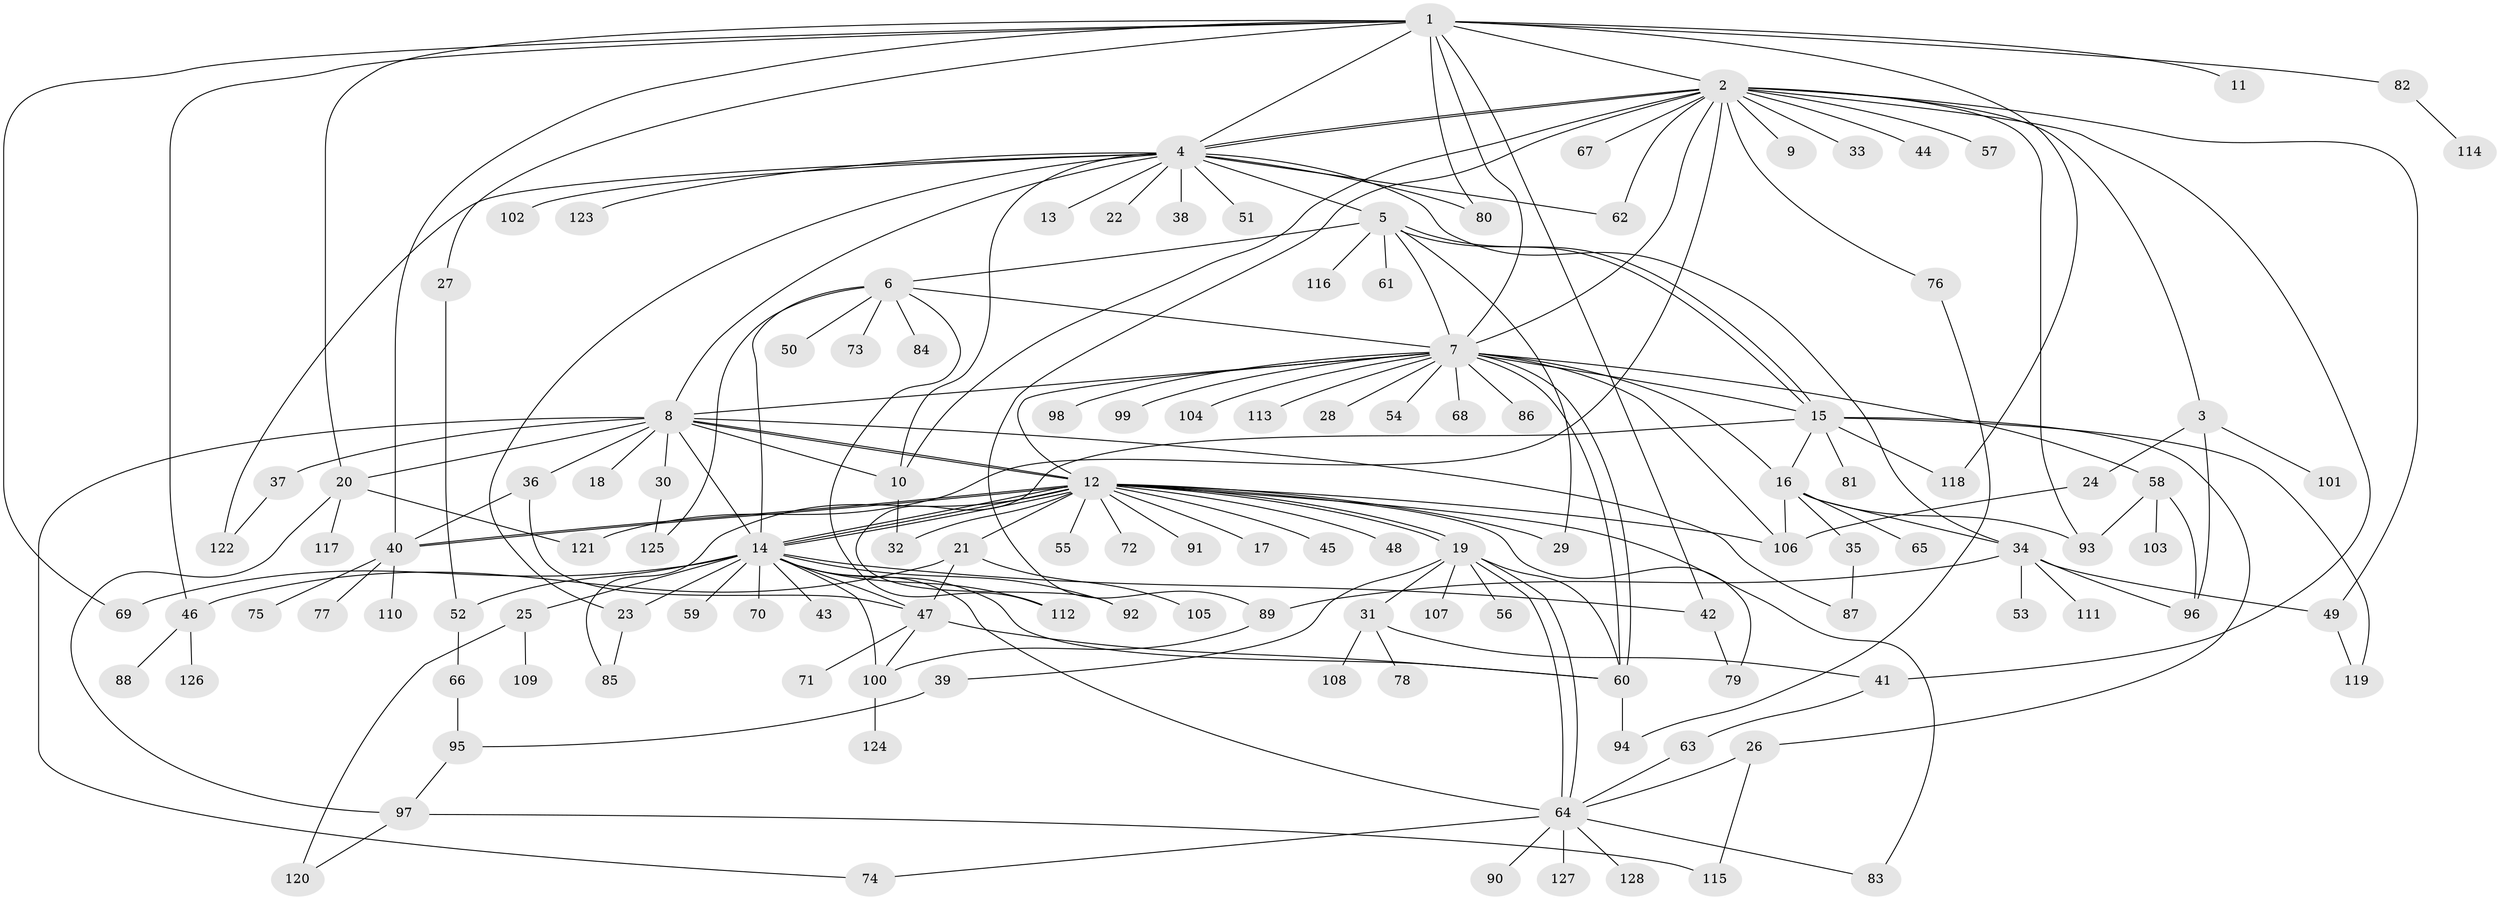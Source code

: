 // coarse degree distribution, {13: 0.010101010101010102, 17: 0.020202020202020204, 4: 0.04040404040404041, 16: 0.010101010101010102, 7: 0.04040404040404041, 18: 0.010101010101010102, 25: 0.010101010101010102, 1: 0.48484848484848486, 3: 0.12121212121212122, 9: 0.010101010101010102, 5: 0.030303030303030304, 6: 0.020202020202020204, 2: 0.1717171717171717, 8: 0.010101010101010102, 10: 0.010101010101010102}
// Generated by graph-tools (version 1.1) at 2025/23/03/03/25 07:23:50]
// undirected, 128 vertices, 198 edges
graph export_dot {
graph [start="1"]
  node [color=gray90,style=filled];
  1;
  2;
  3;
  4;
  5;
  6;
  7;
  8;
  9;
  10;
  11;
  12;
  13;
  14;
  15;
  16;
  17;
  18;
  19;
  20;
  21;
  22;
  23;
  24;
  25;
  26;
  27;
  28;
  29;
  30;
  31;
  32;
  33;
  34;
  35;
  36;
  37;
  38;
  39;
  40;
  41;
  42;
  43;
  44;
  45;
  46;
  47;
  48;
  49;
  50;
  51;
  52;
  53;
  54;
  55;
  56;
  57;
  58;
  59;
  60;
  61;
  62;
  63;
  64;
  65;
  66;
  67;
  68;
  69;
  70;
  71;
  72;
  73;
  74;
  75;
  76;
  77;
  78;
  79;
  80;
  81;
  82;
  83;
  84;
  85;
  86;
  87;
  88;
  89;
  90;
  91;
  92;
  93;
  94;
  95;
  96;
  97;
  98;
  99;
  100;
  101;
  102;
  103;
  104;
  105;
  106;
  107;
  108;
  109;
  110;
  111;
  112;
  113;
  114;
  115;
  116;
  117;
  118;
  119;
  120;
  121;
  122;
  123;
  124;
  125;
  126;
  127;
  128;
  1 -- 2;
  1 -- 4;
  1 -- 7;
  1 -- 11;
  1 -- 20;
  1 -- 27;
  1 -- 40;
  1 -- 42;
  1 -- 46;
  1 -- 69;
  1 -- 80;
  1 -- 82;
  1 -- 118;
  2 -- 3;
  2 -- 4;
  2 -- 4;
  2 -- 7;
  2 -- 9;
  2 -- 10;
  2 -- 33;
  2 -- 41;
  2 -- 44;
  2 -- 49;
  2 -- 57;
  2 -- 62;
  2 -- 67;
  2 -- 76;
  2 -- 89;
  2 -- 93;
  2 -- 121;
  3 -- 24;
  3 -- 96;
  3 -- 101;
  4 -- 5;
  4 -- 8;
  4 -- 10;
  4 -- 13;
  4 -- 22;
  4 -- 23;
  4 -- 34;
  4 -- 38;
  4 -- 51;
  4 -- 62;
  4 -- 80;
  4 -- 102;
  4 -- 122;
  4 -- 123;
  5 -- 6;
  5 -- 7;
  5 -- 15;
  5 -- 15;
  5 -- 29;
  5 -- 61;
  5 -- 116;
  6 -- 7;
  6 -- 14;
  6 -- 50;
  6 -- 73;
  6 -- 84;
  6 -- 112;
  6 -- 125;
  7 -- 8;
  7 -- 12;
  7 -- 15;
  7 -- 16;
  7 -- 28;
  7 -- 54;
  7 -- 58;
  7 -- 60;
  7 -- 60;
  7 -- 68;
  7 -- 86;
  7 -- 98;
  7 -- 99;
  7 -- 104;
  7 -- 106;
  7 -- 113;
  8 -- 10;
  8 -- 12;
  8 -- 12;
  8 -- 14;
  8 -- 18;
  8 -- 20;
  8 -- 30;
  8 -- 36;
  8 -- 37;
  8 -- 74;
  8 -- 87;
  10 -- 32;
  12 -- 14;
  12 -- 14;
  12 -- 14;
  12 -- 17;
  12 -- 19;
  12 -- 19;
  12 -- 21;
  12 -- 29;
  12 -- 32;
  12 -- 40;
  12 -- 40;
  12 -- 45;
  12 -- 48;
  12 -- 55;
  12 -- 72;
  12 -- 79;
  12 -- 83;
  12 -- 85;
  12 -- 91;
  12 -- 106;
  14 -- 23;
  14 -- 25;
  14 -- 42;
  14 -- 43;
  14 -- 47;
  14 -- 52;
  14 -- 59;
  14 -- 60;
  14 -- 64;
  14 -- 69;
  14 -- 70;
  14 -- 92;
  14 -- 100;
  14 -- 112;
  15 -- 16;
  15 -- 26;
  15 -- 81;
  15 -- 92;
  15 -- 118;
  15 -- 119;
  16 -- 34;
  16 -- 35;
  16 -- 65;
  16 -- 93;
  16 -- 106;
  19 -- 31;
  19 -- 39;
  19 -- 56;
  19 -- 60;
  19 -- 64;
  19 -- 64;
  19 -- 107;
  20 -- 97;
  20 -- 117;
  20 -- 121;
  21 -- 46;
  21 -- 47;
  21 -- 105;
  23 -- 85;
  24 -- 106;
  25 -- 109;
  25 -- 120;
  26 -- 64;
  26 -- 115;
  27 -- 52;
  30 -- 125;
  31 -- 41;
  31 -- 78;
  31 -- 108;
  34 -- 49;
  34 -- 53;
  34 -- 89;
  34 -- 96;
  34 -- 111;
  35 -- 87;
  36 -- 40;
  36 -- 47;
  37 -- 122;
  39 -- 95;
  40 -- 75;
  40 -- 77;
  40 -- 110;
  41 -- 63;
  42 -- 79;
  46 -- 88;
  46 -- 126;
  47 -- 60;
  47 -- 71;
  47 -- 100;
  49 -- 119;
  52 -- 66;
  58 -- 93;
  58 -- 96;
  58 -- 103;
  60 -- 94;
  63 -- 64;
  64 -- 74;
  64 -- 83;
  64 -- 90;
  64 -- 127;
  64 -- 128;
  66 -- 95;
  76 -- 94;
  82 -- 114;
  89 -- 100;
  95 -- 97;
  97 -- 115;
  97 -- 120;
  100 -- 124;
}
